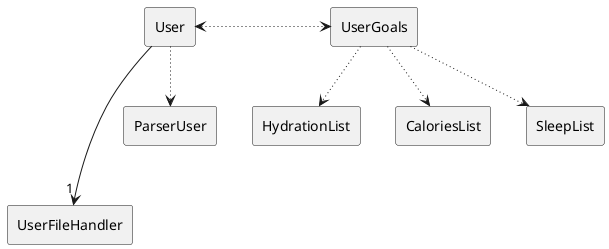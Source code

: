 @startuml

rectangle User

rectangle UserFileHandler

rectangle ParserUser

rectangle UserGoals

rectangle HydrationList
rectangle CaloriesList
rectangle SleepList

User ---> "1" UserFileHandler
User --[dotted]> ParserUser

User <-[dotted]> UserGoals

UserGoals --[dotted]> HydrationList
UserGoals --[dotted]> CaloriesList
UserGoals --[dotted]> SleepList

@enduml